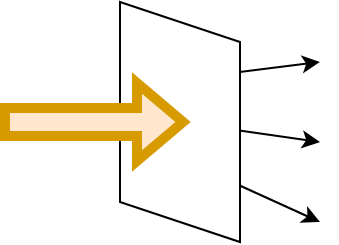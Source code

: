 <mxfile version="20.4.1" type="github"><diagram id="ppPR13k9YVrVqsrKeFTa" name="ページ1"><mxGraphModel dx="916" dy="617" grid="1" gridSize="10" guides="1" tooltips="1" connect="1" arrows="1" fold="1" page="1" pageScale="1" pageWidth="827" pageHeight="1169" math="0" shadow="0"><root><mxCell id="0"/><mxCell id="1" parent="0"/><mxCell id="kJNgmEBGxTDSGZDeVJwb-6" value="" style="endArrow=classic;html=1;rounded=0;" parent="1" edge="1"><mxGeometry width="50" height="50" relative="1" as="geometry"><mxPoint x="410" y="300" as="sourcePoint"/><mxPoint x="480" y="310" as="targetPoint"/></mxGeometry></mxCell><mxCell id="kJNgmEBGxTDSGZDeVJwb-7" value="" style="endArrow=classic;html=1;rounded=0;" parent="1" edge="1"><mxGeometry width="50" height="50" relative="1" as="geometry"><mxPoint x="414" y="320" as="sourcePoint"/><mxPoint x="480" y="350" as="targetPoint"/></mxGeometry></mxCell><mxCell id="kJNgmEBGxTDSGZDeVJwb-5" value="" style="endArrow=classic;html=1;rounded=0;" parent="1" edge="1"><mxGeometry width="50" height="50" relative="1" as="geometry"><mxPoint x="400" y="280" as="sourcePoint"/><mxPoint x="480" y="270" as="targetPoint"/></mxGeometry></mxCell><mxCell id="kJNgmEBGxTDSGZDeVJwb-1" value="" style="shape=parallelogram;perimeter=parallelogramPerimeter;whiteSpace=wrap;html=1;fixedSize=1;rotation=90;" parent="1" vertex="1"><mxGeometry x="350" y="270" width="120" height="60" as="geometry"/></mxCell><mxCell id="PkUESs2HJuC0QbTiHBqA-1" value="" style="shape=flexArrow;endArrow=classic;html=1;rounded=0;fillColor=#ffe6cc;strokeColor=#d79b00;strokeWidth=5;" edge="1" parent="1"><mxGeometry width="50" height="50" relative="1" as="geometry"><mxPoint x="320" y="300" as="sourcePoint"/><mxPoint x="414" y="300" as="targetPoint"/></mxGeometry></mxCell></root></mxGraphModel></diagram></mxfile>